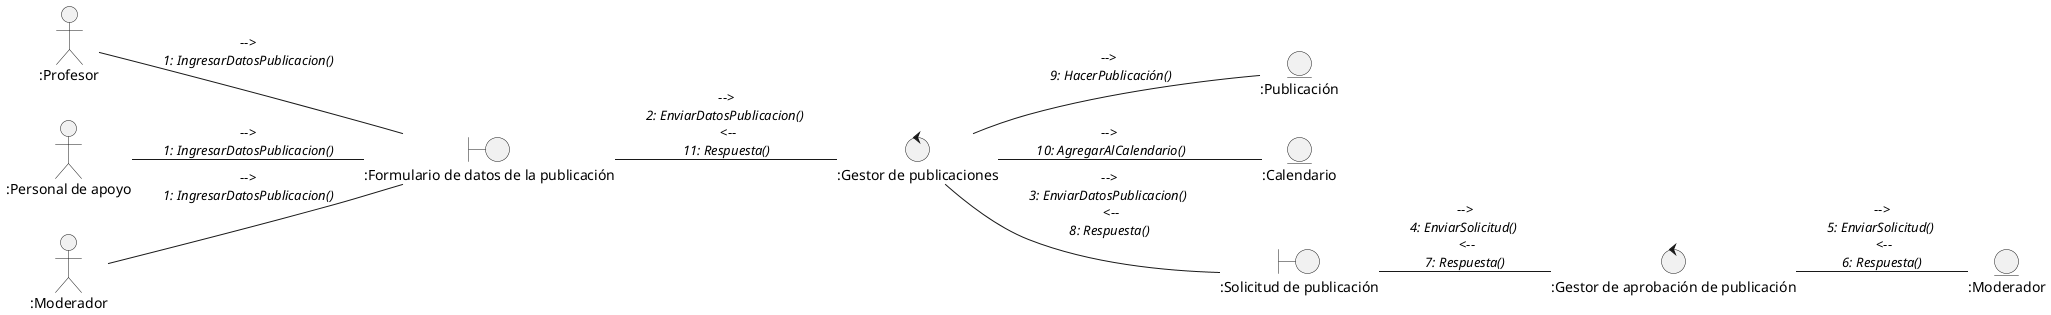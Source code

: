 @startuml UC7 Hacer una publicación

left to right direction

Actor ":Profesor" as profe
Actor ":Personal de apoyo" as pa
Actor ":Moderador" as moderador

boundary ":Formulario de datos de la publicación" as form
control ":Gestor de publicaciones" as gestor
control ":Gestor de aprobación de publicación" as gestorP
entity ":Publicación" as p
entity ":Calendario" as c
entity ":Moderador" as mod
boundary ":Solicitud de publicación" as soli

profe -- form : -->\n//1: IngresarDatosPublicacion()//
pa -- form: -->\n//1: IngresarDatosPublicacion()//
moderador -- form: -->\n//1: IngresarDatosPublicacion()//
form -- gestor : -->\n//2: EnviarDatosPublicacion()// \n <--\n//11: Respuesta()// 
gestor -- p: -->\n //9: HacerPublicación()//
gestor -- c: -->\n //10: AgregarAlCalendario()// 
gestor -- soli: -->\n//3: EnviarDatosPublicacion()// \n <--\n//8: Respuesta()// 
soli -- gestorP: -->\n//4: EnviarSolicitud()// \n <--\n//7: Respuesta()// 
gestorP -- mod: -->\n//5: EnviarSolicitud()// \n <--\n//6: Respuesta()// 

@enduml